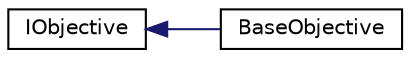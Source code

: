 digraph "Graphical Class Hierarchy"
{
 // INTERACTIVE_SVG=YES
  edge [fontname="Helvetica",fontsize="10",labelfontname="Helvetica",labelfontsize="10"];
  node [fontname="Helvetica",fontsize="10",shape=record];
  rankdir="LR";
  Node1 [label="IObjective",height=0.2,width=0.4,color="black", fillcolor="white", style="filled",URL="$d2/d58/interface_action_rpg_kit_1_1_core_1_1_quest_1_1_i_objective.xhtml"];
  Node1 -> Node2 [dir="back",color="midnightblue",fontsize="10",style="solid",fontname="Helvetica"];
  Node2 [label="BaseObjective",height=0.2,width=0.4,color="black", fillcolor="white", style="filled",URL="$d5/d59/class_action_rpg_kit_1_1_core_1_1_quest_1_1_base_objective.xhtml"];
}
